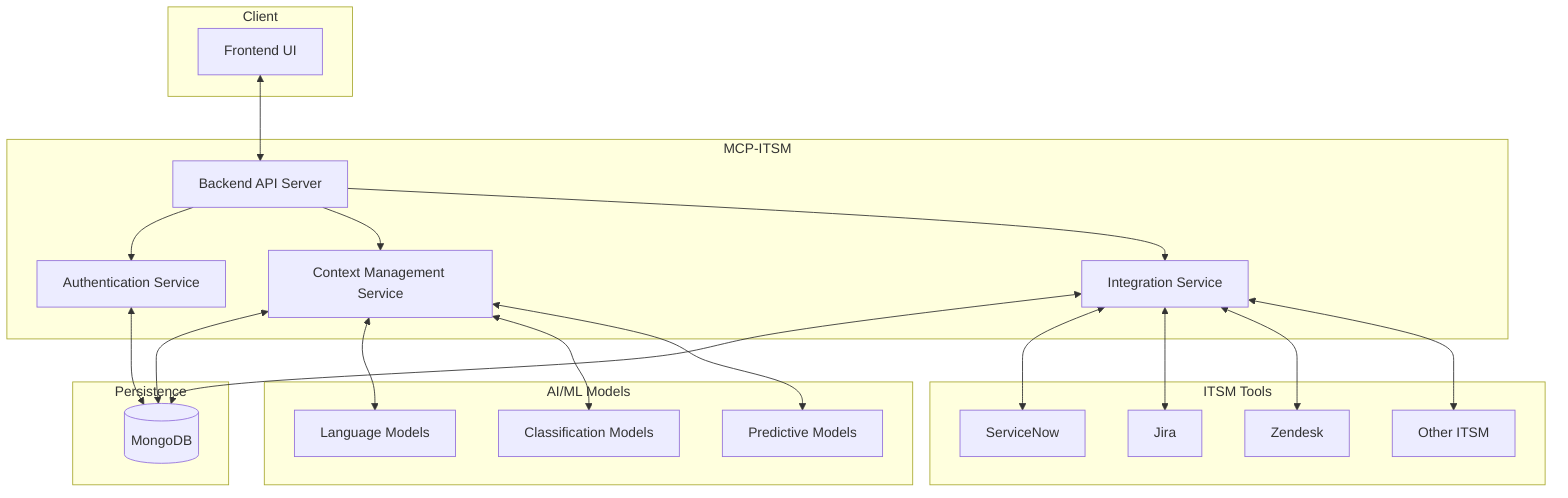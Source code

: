 flowchart TB
    subgraph Client
        UI[Frontend UI]
    end
    
    subgraph MCP-ITSM
        API[Backend API Server]
        AuthService[Authentication Service]
        ContextService[Context Management Service]
        IntegrationService[Integration Service]
        
        API --> AuthService
        API --> ContextService
        API --> IntegrationService
    end
    
    subgraph Persistence
        MongoDB[(MongoDB)]
    end
    
    subgraph ITSM Tools
        ServiceNow[ServiceNow]
        Jira[Jira]
        Zendesk[Zendesk]
        OtherITSM[Other ITSM]
    end
    
    UI <--> API
    AuthService <--> MongoDB
    ContextService <--> MongoDB
    IntegrationService <--> MongoDB
    
    IntegrationService <--> ServiceNow
    IntegrationService <--> Jira
    IntegrationService <--> Zendesk
    IntegrationService <--> OtherITSM
    
    subgraph AI/ML Models
        LLM[Language Models]
        ClassificationModels[Classification Models]
        PredictiveModels[Predictive Models]
    end
    
    ContextService <--> LLM
    ContextService <--> ClassificationModels
    ContextService <--> PredictiveModels
